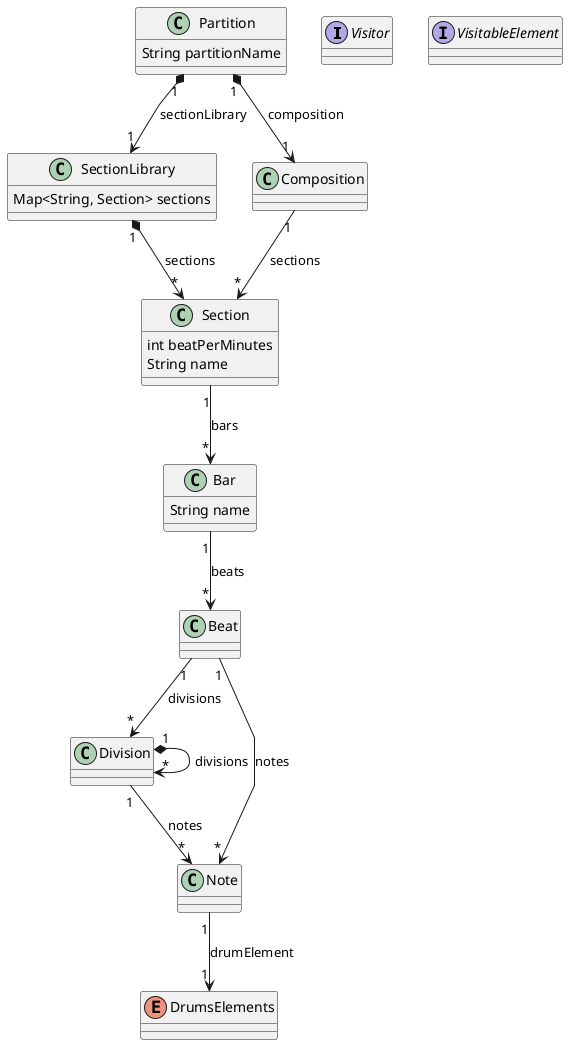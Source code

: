 @startuml
skinparam linetype polyline


Interface Visitor{
}
Interface VisitableElement{
}

class Partition {
String partitionName
}
class SectionLibrary {
Map<String, Section> sections
}

' Tracks
class Note {
}

' TemporalGrid
class Composition {
}
class Section {
int beatPerMinutes
String name
}
class Bar {
String name
}
class Beat {
}
class Division {
}



' Enum Declaration
enum DrumsElements {

}

' All attributes

Partition "1" *--> "1" Composition : composition
Partition "1" *--> "1" SectionLibrary : sectionLibrary
SectionLibrary "1" *--> "*" Section : sections

' Grid
Composition "1" --> "*" Section : sections
Section "1" --> "*" Bar : bars
Bar "1" --> "*" Beat : beats
Beat "1" --> "*" Division : divisions
Beat "1" --> "*" Note : notes
Division "1" *-> "*" Division : divisions
Division "1" --> "*" Note : notes
Note "1" --> "1" DrumsElements : drumElement

@enduml